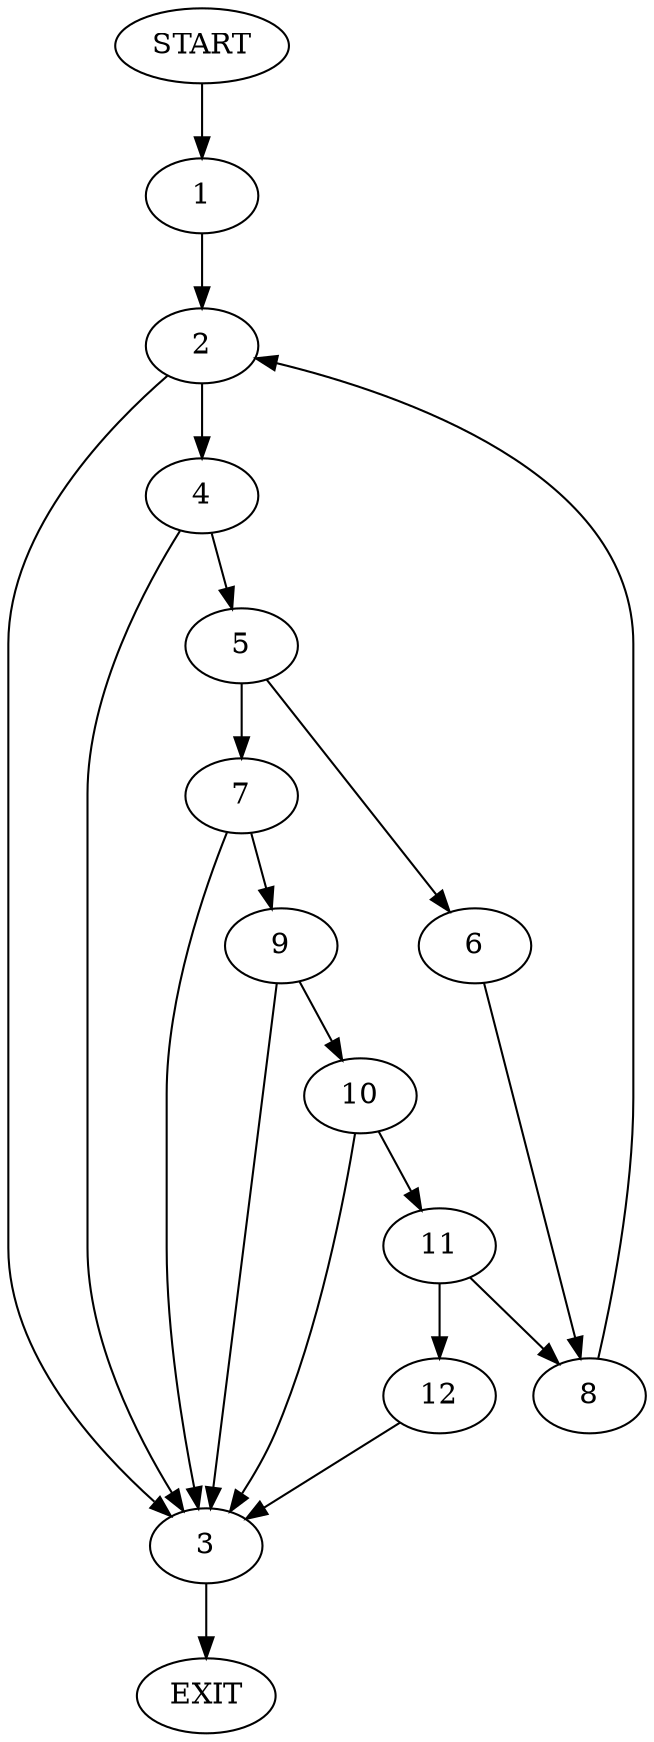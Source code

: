digraph {
0 [label="START"];
1;
2;
3;
4;
5;
6;
7;
8;
9;
10;
11;
12;
13 [label="EXIT"];
0 -> 1;
1 -> 2;
2 -> 3;
2 -> 4;
3 -> 13;
4 -> 5;
4 -> 3;
5 -> 6;
5 -> 7;
6 -> 8;
7 -> 3;
7 -> 9;
8 -> 2;
9 -> 10;
9 -> 3;
10 -> 3;
10 -> 11;
11 -> 12;
11 -> 8;
12 -> 3;
}